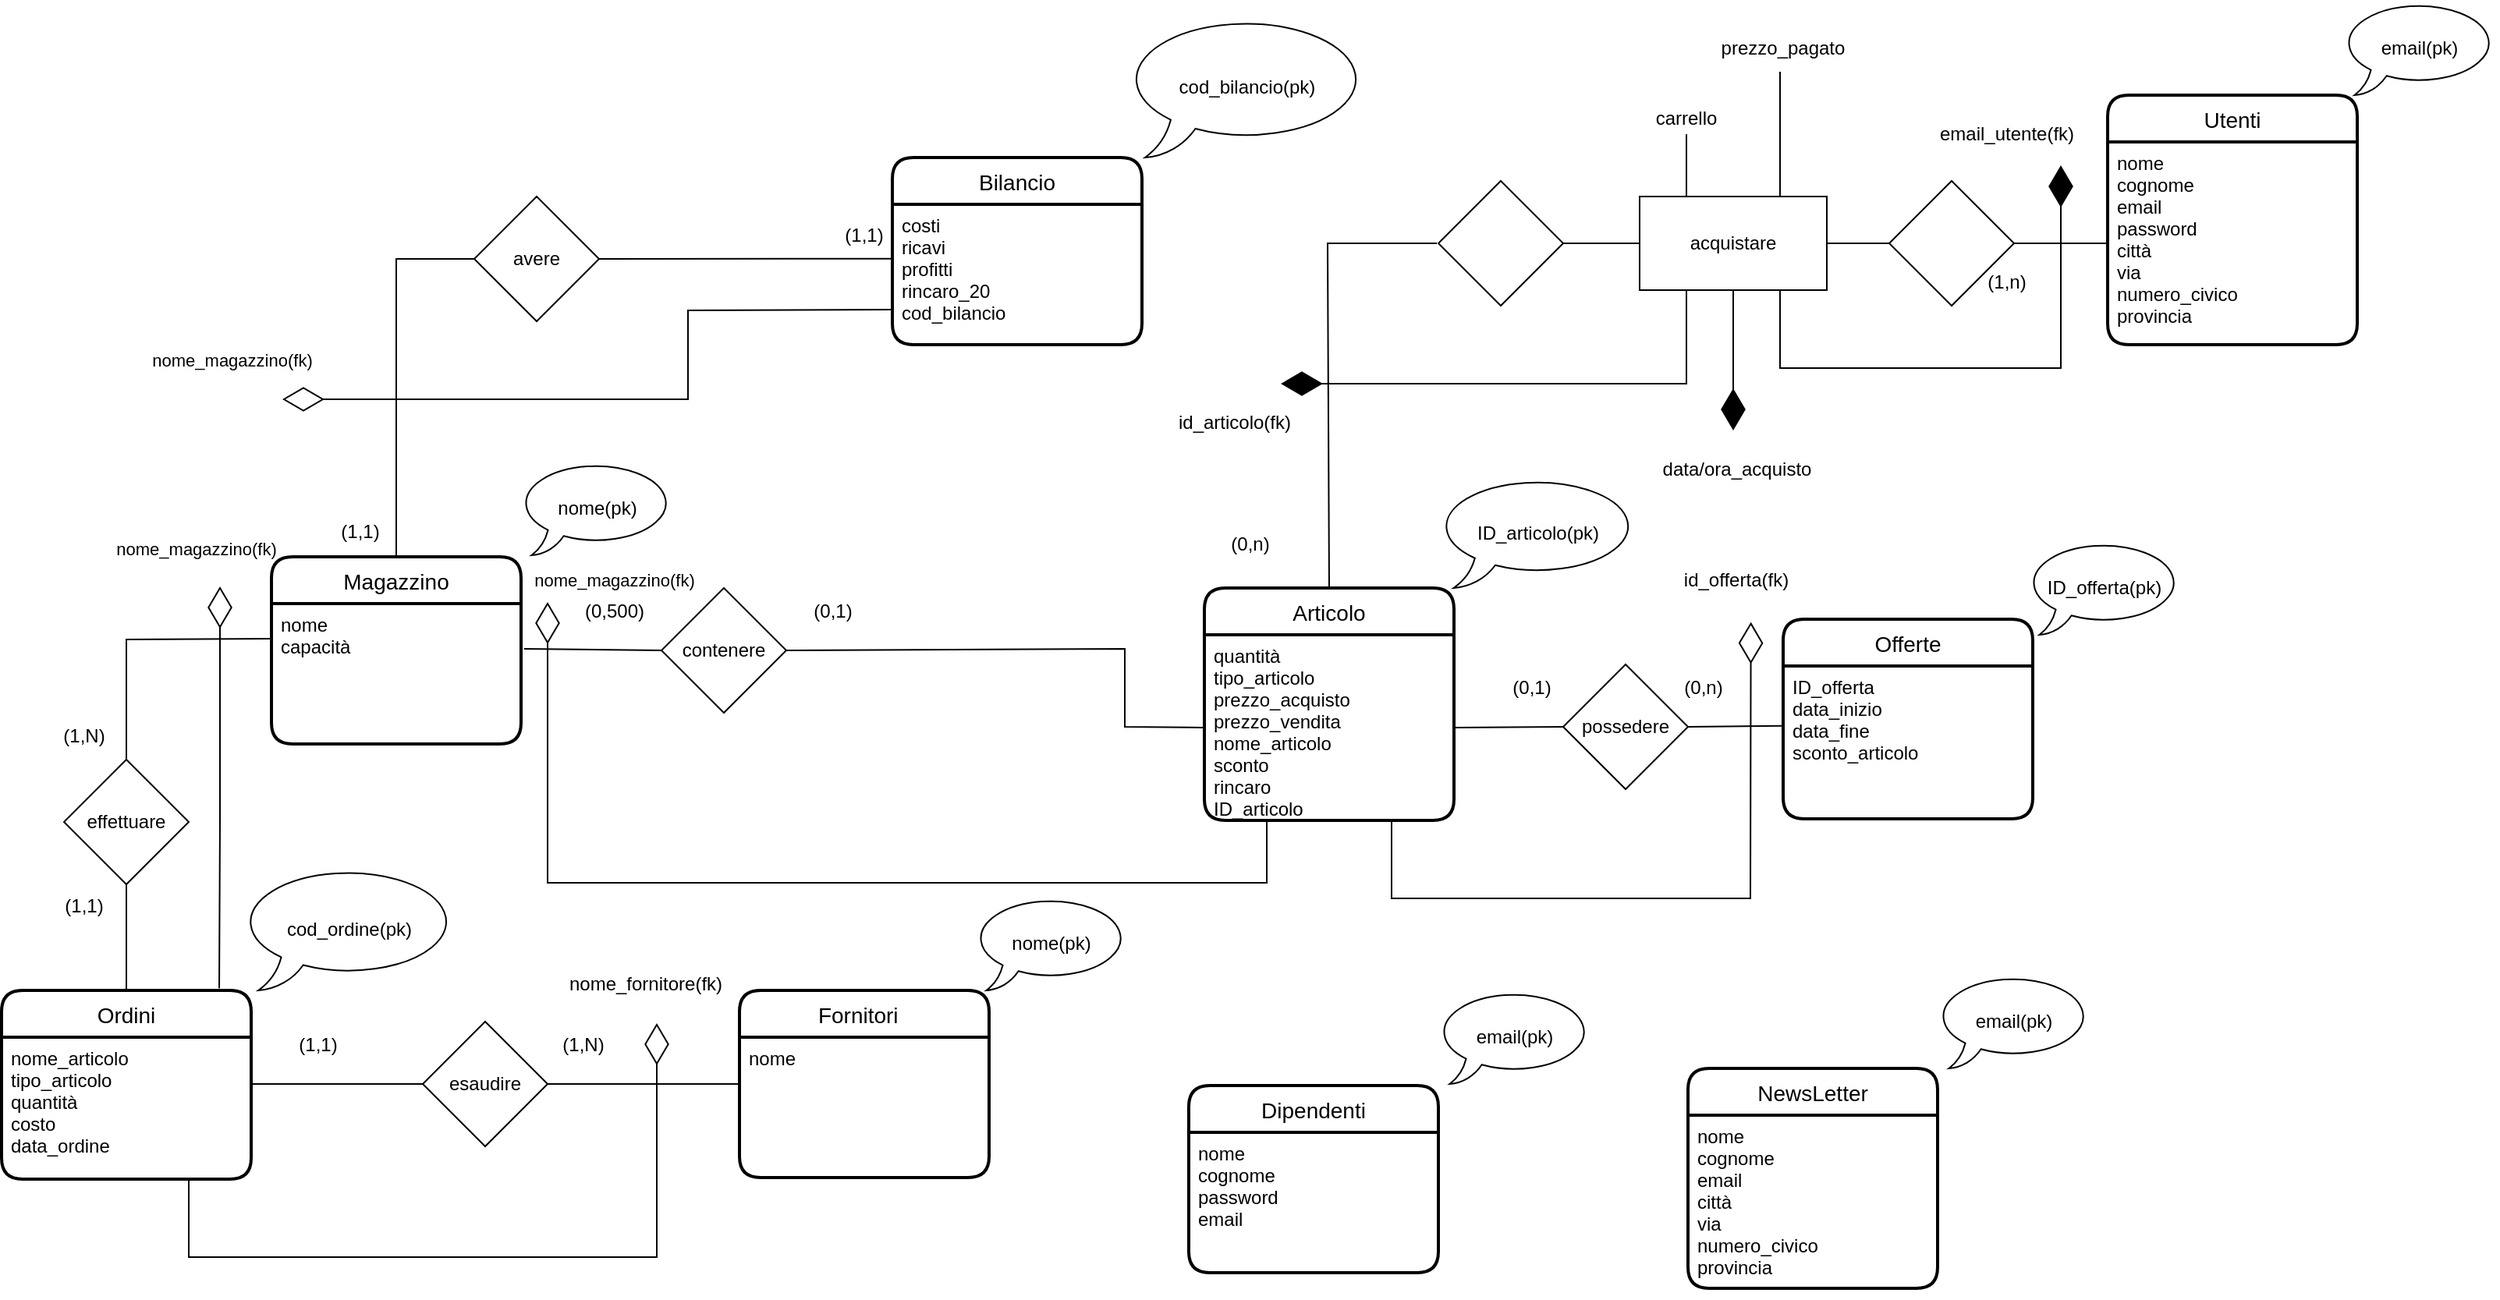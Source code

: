 <mxfile>
    <diagram name="Pagina-1" id="chKkPRjBdSX-aV4erDYl">
        <mxGraphModel dx="1375" dy="-193" grid="1" gridSize="10" guides="1" tooltips="1" connect="1" arrows="1" fold="1" page="1" pageScale="1" pageWidth="827" pageHeight="1169" math="0" shadow="0">
            <root>
                <mxCell id="0"/>
                <mxCell id="1" parent="0"/>
                <mxCell id="hy8gV9nIZ2Mti01YGrL4-5" value="(1,N)" style="text;html=1;strokeColor=none;fillColor=none;align=center;verticalAlign=middle;whiteSpace=wrap;rounded=0;" parent="1" vertex="1">
                    <mxGeometry x="693" y="1651" width="60" height="30" as="geometry"/>
                </mxCell>
                <mxCell id="hy8gV9nIZ2Mti01YGrL4-6" value="(1,1)" style="text;html=1;strokeColor=none;fillColor=none;align=center;verticalAlign=middle;whiteSpace=wrap;rounded=0;" parent="1" vertex="1">
                    <mxGeometry x="693" y="1760" width="60" height="30" as="geometry"/>
                </mxCell>
                <mxCell id="hy8gV9nIZ2Mti01YGrL4-7" value="(1,1)" style="text;html=1;strokeColor=none;fillColor=none;align=center;verticalAlign=middle;whiteSpace=wrap;rounded=0;" parent="1" vertex="1">
                    <mxGeometry x="870" y="1520" width="60" height="30" as="geometry"/>
                </mxCell>
                <mxCell id="hy8gV9nIZ2Mti01YGrL4-8" value="(1,1)" style="text;html=1;strokeColor=none;fillColor=none;align=center;verticalAlign=middle;whiteSpace=wrap;rounded=0;" parent="1" vertex="1">
                    <mxGeometry x="1193" y="1330" width="60" height="30" as="geometry"/>
                </mxCell>
                <mxCell id="hy8gV9nIZ2Mti01YGrL4-9" value="(0,500)" style="text;html=1;strokeColor=none;fillColor=none;align=center;verticalAlign=middle;whiteSpace=wrap;rounded=0;" parent="1" vertex="1">
                    <mxGeometry x="1033" y="1571" width="60" height="30" as="geometry"/>
                </mxCell>
                <mxCell id="hy8gV9nIZ2Mti01YGrL4-10" value="(0,1)" style="text;html=1;strokeColor=none;fillColor=none;align=center;verticalAlign=middle;whiteSpace=wrap;rounded=0;" parent="1" vertex="1">
                    <mxGeometry x="1173" y="1571" width="60" height="30" as="geometry"/>
                </mxCell>
                <mxCell id="hy8gV9nIZ2Mti01YGrL4-11" value="(1,1)" style="text;html=1;strokeColor=none;fillColor=none;align=center;verticalAlign=middle;whiteSpace=wrap;rounded=0;" parent="1" vertex="1">
                    <mxGeometry x="843" y="1849" width="60" height="30" as="geometry"/>
                </mxCell>
                <mxCell id="hy8gV9nIZ2Mti01YGrL4-12" value="(1,N)" style="text;html=1;strokeColor=none;fillColor=none;align=center;verticalAlign=middle;whiteSpace=wrap;rounded=0;" parent="1" vertex="1">
                    <mxGeometry x="1013" y="1849" width="60" height="30" as="geometry"/>
                </mxCell>
                <mxCell id="hy8gV9nIZ2Mti01YGrL4-13" value="Articolo" style="swimlane;childLayout=stackLayout;horizontal=1;startSize=30;horizontalStack=0;rounded=1;fontSize=14;fontStyle=0;strokeWidth=2;resizeParent=0;resizeLast=1;shadow=0;dashed=0;align=center;fillColor=default;" parent="1" vertex="1">
                    <mxGeometry x="1441" y="1571" width="160" height="149" as="geometry"/>
                </mxCell>
                <mxCell id="hy8gV9nIZ2Mti01YGrL4-14" value="quantità&#10;tipo_articolo&#10;prezzo_acquisto&#10;prezzo_vendita&#10;nome_articolo&#10;sconto&#10;rincaro&#10;ID_articolo" style="align=left;strokeColor=none;fillColor=none;spacingLeft=4;fontSize=12;verticalAlign=top;resizable=0;rotatable=0;part=1;" parent="hy8gV9nIZ2Mti01YGrL4-13" vertex="1">
                    <mxGeometry y="30" width="160" height="119" as="geometry"/>
                </mxCell>
                <mxCell id="hy8gV9nIZ2Mti01YGrL4-15" value="Bilancio" style="swimlane;childLayout=stackLayout;horizontal=1;startSize=30;horizontalStack=0;rounded=1;fontSize=14;fontStyle=0;strokeWidth=2;resizeParent=0;resizeLast=1;shadow=0;dashed=0;align=center;fillColor=default;" parent="1" vertex="1">
                    <mxGeometry x="1241" y="1295" width="160" height="120" as="geometry"/>
                </mxCell>
                <mxCell id="hy8gV9nIZ2Mti01YGrL4-16" value="costi&#10;ricavi&#10;profitti&#10;rincaro_20&#10;cod_bilancio" style="align=left;strokeColor=none;fillColor=none;spacingLeft=4;fontSize=12;verticalAlign=top;resizable=0;rotatable=0;part=1;" parent="hy8gV9nIZ2Mti01YGrL4-15" vertex="1">
                    <mxGeometry y="30" width="160" height="90" as="geometry"/>
                </mxCell>
                <mxCell id="hy8gV9nIZ2Mti01YGrL4-17" value="Fornitori  " style="swimlane;childLayout=stackLayout;horizontal=1;startSize=30;horizontalStack=0;rounded=1;fontSize=14;fontStyle=0;strokeWidth=2;resizeParent=0;resizeLast=1;shadow=0;dashed=0;align=center;fillColor=default;" parent="1" vertex="1">
                    <mxGeometry x="1143" y="1829" width="160" height="120" as="geometry"/>
                </mxCell>
                <mxCell id="hy8gV9nIZ2Mti01YGrL4-18" value="nome&#10;" style="align=left;strokeColor=none;fillColor=none;spacingLeft=4;fontSize=12;verticalAlign=top;resizable=0;rotatable=0;part=1;" parent="hy8gV9nIZ2Mti01YGrL4-17" vertex="1">
                    <mxGeometry y="30" width="160" height="90" as="geometry"/>
                </mxCell>
                <mxCell id="hy8gV9nIZ2Mti01YGrL4-19" value="Ordini" style="swimlane;childLayout=stackLayout;horizontal=1;startSize=30;horizontalStack=0;rounded=1;fontSize=14;fontStyle=0;strokeWidth=2;resizeParent=0;resizeLast=1;shadow=0;dashed=0;align=center;fillColor=default;" parent="1" vertex="1">
                    <mxGeometry x="670" y="1829" width="160" height="121" as="geometry"/>
                </mxCell>
                <mxCell id="hy8gV9nIZ2Mti01YGrL4-20" value="nome_articolo&#10;tipo_articolo&#10;quantità&#10;costo&#10;data_ordine" style="align=left;strokeColor=none;fillColor=none;spacingLeft=4;fontSize=12;verticalAlign=top;resizable=0;rotatable=0;part=1;" parent="hy8gV9nIZ2Mti01YGrL4-19" vertex="1">
                    <mxGeometry y="30" width="160" height="91" as="geometry"/>
                </mxCell>
                <mxCell id="hy8gV9nIZ2Mti01YGrL4-21" value="Magazzino" style="swimlane;childLayout=stackLayout;horizontal=1;startSize=30;horizontalStack=0;rounded=1;fontSize=14;fontStyle=0;strokeWidth=2;resizeParent=0;resizeLast=1;shadow=0;dashed=0;align=center;fillColor=default;" parent="1" vertex="1">
                    <mxGeometry x="843" y="1551" width="160" height="120" as="geometry"/>
                </mxCell>
                <mxCell id="hy8gV9nIZ2Mti01YGrL4-22" value="nome&#10;capacità&#10;&#10;" style="align=left;strokeColor=none;fillColor=none;spacingLeft=4;fontSize=12;verticalAlign=top;resizable=0;rotatable=0;part=1;" parent="hy8gV9nIZ2Mti01YGrL4-21" vertex="1">
                    <mxGeometry y="30" width="160" height="90" as="geometry"/>
                </mxCell>
                <mxCell id="hy8gV9nIZ2Mti01YGrL4-23" value="Offerte" style="swimlane;childLayout=stackLayout;horizontal=1;startSize=30;horizontalStack=0;rounded=1;fontSize=14;fontStyle=0;strokeWidth=2;resizeParent=0;resizeLast=1;shadow=0;dashed=0;align=center;fillColor=default;" parent="1" vertex="1">
                    <mxGeometry x="1812" y="1591" width="160" height="128" as="geometry"/>
                </mxCell>
                <mxCell id="hy8gV9nIZ2Mti01YGrL4-24" value="ID_offerta&#10;data_inizio&#10;data_fine&#10;sconto_articolo" style="align=left;strokeColor=none;fillColor=none;spacingLeft=4;fontSize=12;verticalAlign=top;resizable=0;rotatable=0;part=1;" parent="hy8gV9nIZ2Mti01YGrL4-23" vertex="1">
                    <mxGeometry y="30" width="160" height="98" as="geometry"/>
                </mxCell>
                <mxCell id="hy8gV9nIZ2Mti01YGrL4-25" value="" style="endArrow=none;html=1;rounded=0;exitX=0.5;exitY=0;exitDx=0;exitDy=0;entryX=0;entryY=0.5;entryDx=0;entryDy=0;" parent="1" source="hy8gV9nIZ2Mti01YGrL4-21" edge="1">
                    <mxGeometry width="50" height="50" relative="1" as="geometry">
                        <mxPoint x="813" y="1410" as="sourcePoint"/>
                        <mxPoint x="973" y="1360" as="targetPoint"/>
                        <Array as="points">
                            <mxPoint x="923" y="1360"/>
                        </Array>
                    </mxGeometry>
                </mxCell>
                <mxCell id="hy8gV9nIZ2Mti01YGrL4-26" value="" style="endArrow=none;html=1;rounded=0;entryX=1;entryY=0.5;entryDx=0;entryDy=0;exitX=0.003;exitY=0.387;exitDx=0;exitDy=0;exitPerimeter=0;" parent="1" source="hy8gV9nIZ2Mti01YGrL4-16" edge="1">
                    <mxGeometry width="50" height="50" relative="1" as="geometry">
                        <mxPoint x="1313" y="1360" as="sourcePoint"/>
                        <mxPoint x="1053" y="1360" as="targetPoint"/>
                    </mxGeometry>
                </mxCell>
                <mxCell id="hy8gV9nIZ2Mti01YGrL4-27" value="" style="endArrow=none;html=1;rounded=0;entryX=0;entryY=0.5;entryDx=0;entryDy=0;" parent="1" edge="1">
                    <mxGeometry width="50" height="50" relative="1" as="geometry">
                        <mxPoint x="1005" y="1610" as="sourcePoint"/>
                        <mxPoint x="1093" y="1611" as="targetPoint"/>
                    </mxGeometry>
                </mxCell>
                <mxCell id="hy8gV9nIZ2Mti01YGrL4-28" value="" style="endArrow=none;html=1;rounded=0;exitX=1;exitY=0.5;exitDx=0;exitDy=0;entryX=0;entryY=0.5;entryDx=0;entryDy=0;" parent="1" target="hy8gV9nIZ2Mti01YGrL4-14" edge="1">
                    <mxGeometry width="50" height="50" relative="1" as="geometry">
                        <mxPoint x="1173" y="1611" as="sourcePoint"/>
                        <mxPoint x="1280" y="1610" as="targetPoint"/>
                        <Array as="points">
                            <mxPoint x="1390" y="1610"/>
                            <mxPoint x="1390" y="1660"/>
                        </Array>
                    </mxGeometry>
                </mxCell>
                <mxCell id="hy8gV9nIZ2Mti01YGrL4-29" value="" style="endArrow=none;html=1;rounded=0;exitX=0.5;exitY=0;exitDx=0;exitDy=0;entryX=0;entryY=0.25;entryDx=0;entryDy=0;" parent="1" source="3_dSQw0I0jruCnZHfTlT-2" target="hy8gV9nIZ2Mti01YGrL4-22" edge="1">
                    <mxGeometry width="50" height="50" relative="1" as="geometry">
                        <mxPoint x="853" y="1450" as="sourcePoint"/>
                        <mxPoint x="903" y="1400" as="targetPoint"/>
                        <Array as="points">
                            <mxPoint x="750" y="1604"/>
                        </Array>
                    </mxGeometry>
                </mxCell>
                <mxCell id="hy8gV9nIZ2Mti01YGrL4-31" value="" style="endArrow=none;html=1;rounded=0;exitX=0.5;exitY=1;exitDx=0;exitDy=0;entryX=0.5;entryY=0;entryDx=0;entryDy=0;" parent="1" target="hy8gV9nIZ2Mti01YGrL4-19" edge="1">
                    <mxGeometry width="50" height="50" relative="1" as="geometry">
                        <mxPoint x="750" y="1760" as="sourcePoint"/>
                        <mxPoint x="923" y="1420" as="targetPoint"/>
                    </mxGeometry>
                </mxCell>
                <mxCell id="hy8gV9nIZ2Mti01YGrL4-32" value="" style="endArrow=none;html=1;rounded=0;exitX=1;exitY=0.5;exitDx=0;exitDy=0;entryX=0;entryY=0.5;entryDx=0;entryDy=0;" parent="1" source="3_dSQw0I0jruCnZHfTlT-3" target="hy8gV9nIZ2Mti01YGrL4-17" edge="1">
                    <mxGeometry width="50" height="50" relative="1" as="geometry">
                        <mxPoint x="1023" y="1889" as="sourcePoint"/>
                        <mxPoint x="1123" y="1890" as="targetPoint"/>
                    </mxGeometry>
                </mxCell>
                <mxCell id="hy8gV9nIZ2Mti01YGrL4-33" value="possedere" style="rhombus;whiteSpace=wrap;html=1;fillColor=default;" parent="1" vertex="1">
                    <mxGeometry x="1671" y="1620" width="80" height="80" as="geometry"/>
                </mxCell>
                <mxCell id="hy8gV9nIZ2Mti01YGrL4-34" value="" style="endArrow=none;html=1;rounded=0;exitX=1;exitY=0.5;exitDx=0;exitDy=0;entryX=-0.003;entryY=0.392;entryDx=0;entryDy=0;entryPerimeter=0;" parent="1" source="hy8gV9nIZ2Mti01YGrL4-33" target="hy8gV9nIZ2Mti01YGrL4-24" edge="1">
                    <mxGeometry width="50" height="50" relative="1" as="geometry">
                        <mxPoint x="1051" y="1540" as="sourcePoint"/>
                        <mxPoint x="1808" y="1660" as="targetPoint"/>
                    </mxGeometry>
                </mxCell>
                <mxCell id="hy8gV9nIZ2Mti01YGrL4-35" value="" style="endArrow=none;html=1;rounded=0;exitX=0;exitY=0.5;exitDx=0;exitDy=0;entryX=1;entryY=0.5;entryDx=0;entryDy=0;" parent="1" source="hy8gV9nIZ2Mti01YGrL4-33" target="hy8gV9nIZ2Mti01YGrL4-14" edge="1">
                    <mxGeometry width="50" height="50" relative="1" as="geometry">
                        <mxPoint x="1668" y="1660" as="sourcePoint"/>
                        <mxPoint x="1638" y="1660" as="targetPoint"/>
                    </mxGeometry>
                </mxCell>
                <mxCell id="hy8gV9nIZ2Mti01YGrL4-36" value="(0,n)" style="text;html=1;strokeColor=none;fillColor=none;align=center;verticalAlign=middle;whiteSpace=wrap;rounded=0;" parent="1" vertex="1">
                    <mxGeometry x="1731" y="1620" width="60" height="30" as="geometry"/>
                </mxCell>
                <mxCell id="hy8gV9nIZ2Mti01YGrL4-37" value="(0,1)" style="text;html=1;strokeColor=none;fillColor=none;align=center;verticalAlign=middle;whiteSpace=wrap;rounded=0;" parent="1" vertex="1">
                    <mxGeometry x="1621" y="1620" width="60" height="30" as="geometry"/>
                </mxCell>
                <mxCell id="hy8gV9nIZ2Mti01YGrL4-38" value="nome(pk)" style="whiteSpace=wrap;html=1;shape=mxgraph.basic.oval_callout" parent="1" vertex="1">
                    <mxGeometry x="1001.5" y="1490" width="100" height="60" as="geometry"/>
                </mxCell>
                <mxCell id="hy8gV9nIZ2Mti01YGrL4-39" value="cod_ordine(pk)" style="whiteSpace=wrap;html=1;shape=mxgraph.basic.oval_callout" parent="1" vertex="1">
                    <mxGeometry x="823" y="1750" width="140" height="79" as="geometry"/>
                </mxCell>
                <mxCell id="hy8gV9nIZ2Mti01YGrL4-40" value="nome(pk)" style="whiteSpace=wrap;html=1;shape=mxgraph.basic.oval_callout" parent="1" vertex="1">
                    <mxGeometry x="1293" y="1769" width="100" height="60" as="geometry"/>
                </mxCell>
                <mxCell id="hy8gV9nIZ2Mti01YGrL4-41" value="ID_offerta(pk)" style="whiteSpace=wrap;html=1;shape=mxgraph.basic.oval_callout" parent="1" vertex="1">
                    <mxGeometry x="1968" y="1541" width="100" height="60" as="geometry"/>
                </mxCell>
                <mxCell id="hy8gV9nIZ2Mti01YGrL4-42" value="ID_articolo(pk)" style="whiteSpace=wrap;html=1;shape=mxgraph.basic.oval_callout" parent="1" vertex="1">
                    <mxGeometry x="1590" y="1500" width="130" height="71" as="geometry"/>
                </mxCell>
                <mxCell id="hy8gV9nIZ2Mti01YGrL4-43" value="cod_bilancio(pk)" style="whiteSpace=wrap;html=1;shape=mxgraph.basic.oval_callout" parent="1" vertex="1">
                    <mxGeometry x="1390" y="1205" width="157" height="90" as="geometry"/>
                </mxCell>
                <mxCell id="hy8gV9nIZ2Mti01YGrL4-44" value="" style="endArrow=diamondThin;endFill=0;endSize=24;html=1;rounded=0;exitX=0;exitY=0.75;exitDx=0;exitDy=0;" parent="1" source="hy8gV9nIZ2Mti01YGrL4-16" edge="1">
                    <mxGeometry width="160" relative="1" as="geometry">
                        <mxPoint x="1040" y="1550" as="sourcePoint"/>
                        <mxPoint x="850" y="1450" as="targetPoint"/>
                        <Array as="points">
                            <mxPoint x="1110" y="1393"/>
                            <mxPoint x="1110" y="1450"/>
                        </Array>
                    </mxGeometry>
                </mxCell>
                <mxCell id="hy8gV9nIZ2Mti01YGrL4-46" value="" style="endArrow=diamondThin;endFill=0;endSize=24;html=1;rounded=0;exitX=0.75;exitY=1;exitDx=0;exitDy=0;" parent="1" source="hy8gV9nIZ2Mti01YGrL4-20" edge="1">
                    <mxGeometry width="160" relative="1" as="geometry">
                        <mxPoint x="800" y="1790" as="sourcePoint"/>
                        <mxPoint x="1090" y="1850" as="targetPoint"/>
                        <Array as="points">
                            <mxPoint x="790" y="2000"/>
                            <mxPoint x="1090" y="2000"/>
                        </Array>
                    </mxGeometry>
                </mxCell>
                <mxCell id="hy8gV9nIZ2Mti01YGrL4-48" value="" style="endArrow=none;html=1;rounded=0;entryX=0;entryY=0.5;entryDx=0;entryDy=0;exitX=1;exitY=0.33;exitDx=0;exitDy=0;exitPerimeter=0;" parent="1" source="hy8gV9nIZ2Mti01YGrL4-20" target="3_dSQw0I0jruCnZHfTlT-3" edge="1">
                    <mxGeometry width="50" height="50" relative="1" as="geometry">
                        <mxPoint x="1100" y="1680" as="sourcePoint"/>
                        <mxPoint x="943" y="1889" as="targetPoint"/>
                    </mxGeometry>
                </mxCell>
                <mxCell id="hy8gV9nIZ2Mti01YGrL4-49" value="nome_fornitore(fk)" style="text;html=1;strokeColor=none;fillColor=none;align=center;verticalAlign=middle;whiteSpace=wrap;rounded=0;" parent="1" vertex="1">
                    <mxGeometry x="1053" y="1810" width="60" height="30" as="geometry"/>
                </mxCell>
                <mxCell id="hy8gV9nIZ2Mti01YGrL4-50" value="" style="endArrow=diamondThin;endFill=0;endSize=24;html=1;rounded=0;exitX=0.25;exitY=1;exitDx=0;exitDy=0;" parent="1" source="hy8gV9nIZ2Mti01YGrL4-13" edge="1">
                    <mxGeometry width="160" relative="1" as="geometry">
                        <mxPoint x="973" y="1561" as="sourcePoint"/>
                        <mxPoint x="1020" y="1580" as="targetPoint"/>
                        <Array as="points">
                            <mxPoint x="1481" y="1760"/>
                            <mxPoint x="1020" y="1760"/>
                        </Array>
                    </mxGeometry>
                </mxCell>
                <mxCell id="hy8gV9nIZ2Mti01YGrL4-51" value="nome_magazzino(fk)" style="text;html=1;strokeColor=none;fillColor=none;align=center;verticalAlign=middle;whiteSpace=wrap;rounded=0;fontSize=11;" parent="1" vertex="1">
                    <mxGeometry x="1030.25" y="1561" width="65.5" height="9" as="geometry"/>
                </mxCell>
                <mxCell id="hy8gV9nIZ2Mti01YGrL4-54" value="" style="endArrow=diamondThin;endFill=0;endSize=24;html=1;rounded=0;exitX=0.872;exitY=-0.011;exitDx=0;exitDy=0;exitPerimeter=0;" parent="1" source="hy8gV9nIZ2Mti01YGrL4-19" edge="1">
                    <mxGeometry width="160" relative="1" as="geometry">
                        <mxPoint x="810" y="1820" as="sourcePoint"/>
                        <mxPoint x="810" y="1570" as="targetPoint"/>
                        <Array as="points">
                            <mxPoint x="810" y="1720"/>
                        </Array>
                    </mxGeometry>
                </mxCell>
                <mxCell id="hy8gV9nIZ2Mti01YGrL4-56" value="nome_magazzino(fk)" style="text;html=1;strokeColor=none;fillColor=none;align=center;verticalAlign=middle;whiteSpace=wrap;rounded=0;fontSize=11;" parent="1" vertex="1">
                    <mxGeometry x="770" y="1531" width="50" height="30" as="geometry"/>
                </mxCell>
                <mxCell id="hy8gV9nIZ2Mti01YGrL4-58" value="" style="endArrow=diamondThin;endFill=0;endSize=24;html=1;rounded=0;exitX=0.75;exitY=1;exitDx=0;exitDy=0;entryX=0.672;entryY=1.061;entryDx=0;entryDy=0;entryPerimeter=0;" parent="1" source="hy8gV9nIZ2Mti01YGrL4-13" edge="1">
                    <mxGeometry width="160" relative="1" as="geometry">
                        <mxPoint x="1658" y="1830" as="sourcePoint"/>
                        <mxPoint x="1791.32" y="1592.83" as="targetPoint"/>
                        <Array as="points">
                            <mxPoint x="1561" y="1770"/>
                            <mxPoint x="1791" y="1770"/>
                        </Array>
                    </mxGeometry>
                </mxCell>
                <mxCell id="hy8gV9nIZ2Mti01YGrL4-60" value="id_offerta(fk)" style="text;html=1;strokeColor=none;fillColor=none;align=center;verticalAlign=middle;whiteSpace=wrap;rounded=0;" parent="1" vertex="1">
                    <mxGeometry x="1752" y="1551" width="60" height="30" as="geometry"/>
                </mxCell>
                <mxCell id="hy8gV9nIZ2Mti01YGrL4-65" value="Dipendenti" style="swimlane;childLayout=stackLayout;horizontal=1;startSize=30;horizontalStack=0;rounded=1;fontSize=14;fontStyle=0;strokeWidth=2;resizeParent=0;resizeLast=1;shadow=0;dashed=0;align=center;fillColor=default;" parent="1" vertex="1">
                    <mxGeometry x="1431" y="1890" width="160" height="120" as="geometry"/>
                </mxCell>
                <mxCell id="hy8gV9nIZ2Mti01YGrL4-66" value="nome&#10;cognome&#10;password &#10;email&#10;" style="align=left;strokeColor=none;fillColor=none;spacingLeft=4;fontSize=12;verticalAlign=top;resizable=0;rotatable=0;part=1;" parent="hy8gV9nIZ2Mti01YGrL4-65" vertex="1">
                    <mxGeometry y="30" width="160" height="90" as="geometry"/>
                </mxCell>
                <mxCell id="hy8gV9nIZ2Mti01YGrL4-67" value="Utenti" style="swimlane;childLayout=stackLayout;horizontal=1;startSize=30;horizontalStack=0;rounded=1;fontSize=14;fontStyle=0;strokeWidth=2;resizeParent=0;resizeLast=1;shadow=0;dashed=0;align=center;fillColor=default;" parent="1" vertex="1">
                    <mxGeometry x="2020" y="1255" width="160" height="160" as="geometry"/>
                </mxCell>
                <mxCell id="hy8gV9nIZ2Mti01YGrL4-68" value="nome&#10;cognome&#10;email&#10;password&#10;città&#10;via &#10;numero_civico&#10;provincia" style="align=left;strokeColor=none;fillColor=none;spacingLeft=4;fontSize=12;verticalAlign=top;resizable=0;rotatable=0;part=1;" parent="hy8gV9nIZ2Mti01YGrL4-67" vertex="1">
                    <mxGeometry y="30" width="160" height="130" as="geometry"/>
                </mxCell>
                <mxCell id="hy8gV9nIZ2Mti01YGrL4-69" value="acquistare" style="rounded=0;whiteSpace=wrap;html=1;" parent="1" vertex="1">
                    <mxGeometry x="1720" y="1320" width="120" height="60" as="geometry"/>
                </mxCell>
                <mxCell id="hy8gV9nIZ2Mti01YGrL4-72" value="" style="endArrow=none;html=1;rounded=0;exitX=1;exitY=0.5;exitDx=0;exitDy=0;entryX=0;entryY=0.5;entryDx=0;entryDy=0;" parent="1" target="hy8gV9nIZ2Mti01YGrL4-69" edge="1">
                    <mxGeometry relative="1" as="geometry">
                        <mxPoint x="1670" y="1350" as="sourcePoint"/>
                        <mxPoint x="1911" y="1450" as="targetPoint"/>
                    </mxGeometry>
                </mxCell>
                <mxCell id="hy8gV9nIZ2Mti01YGrL4-73" value="" style="endArrow=none;html=1;rounded=0;exitX=1;exitY=0.5;exitDx=0;exitDy=0;entryX=0;entryY=0.5;entryDx=0;entryDy=0;" parent="1" source="hy8gV9nIZ2Mti01YGrL4-69" edge="1">
                    <mxGeometry relative="1" as="geometry">
                        <mxPoint x="1830" y="1425" as="sourcePoint"/>
                        <mxPoint x="1880" y="1350" as="targetPoint"/>
                    </mxGeometry>
                </mxCell>
                <mxCell id="hy8gV9nIZ2Mti01YGrL4-74" value="" style="endArrow=none;html=1;rounded=0;exitX=1;exitY=0.5;exitDx=0;exitDy=0;entryX=0;entryY=0.5;entryDx=0;entryDy=0;" parent="1" target="hy8gV9nIZ2Mti01YGrL4-68" edge="1">
                    <mxGeometry relative="1" as="geometry">
                        <mxPoint x="1960" y="1350" as="sourcePoint"/>
                        <mxPoint x="2000" y="1410" as="targetPoint"/>
                    </mxGeometry>
                </mxCell>
                <mxCell id="hy8gV9nIZ2Mti01YGrL4-75" value="" style="endArrow=none;html=1;rounded=0;exitX=0;exitY=0.5;exitDx=0;exitDy=0;entryX=0.5;entryY=0;entryDx=0;entryDy=0;" parent="1" target="hy8gV9nIZ2Mti01YGrL4-13" edge="1">
                    <mxGeometry relative="1" as="geometry">
                        <mxPoint x="1590" y="1350" as="sourcePoint"/>
                        <mxPoint x="1750" y="1380" as="targetPoint"/>
                        <Array as="points">
                            <mxPoint x="1520" y="1350"/>
                        </Array>
                    </mxGeometry>
                </mxCell>
                <mxCell id="hy8gV9nIZ2Mti01YGrL4-79" value="id_articolo(fk)" style="text;html=1;align=center;verticalAlign=middle;resizable=0;points=[];autosize=1;strokeColor=none;fillColor=none;" parent="1" vertex="1">
                    <mxGeometry x="1410" y="1450" width="100" height="30" as="geometry"/>
                </mxCell>
                <mxCell id="hy8gV9nIZ2Mti01YGrL4-81" value="email_utente(fk)" style="text;html=1;align=center;verticalAlign=middle;resizable=0;points=[];autosize=1;strokeColor=none;fillColor=none;" parent="1" vertex="1">
                    <mxGeometry x="1900" y="1265" width="110" height="30" as="geometry"/>
                </mxCell>
                <mxCell id="hy8gV9nIZ2Mti01YGrL4-83" value="data/ora_acquisto" style="text;html=1;align=center;verticalAlign=middle;resizable=0;points=[];autosize=1;strokeColor=none;fillColor=none;" parent="1" vertex="1">
                    <mxGeometry x="1722" y="1480" width="120" height="30" as="geometry"/>
                </mxCell>
                <mxCell id="hy8gV9nIZ2Mti01YGrL4-84" value="email(pk)" style="whiteSpace=wrap;html=1;shape=mxgraph.basic.oval_callout" parent="1" vertex="1">
                    <mxGeometry x="2170" y="1195" width="100" height="60" as="geometry"/>
                </mxCell>
                <mxCell id="hy8gV9nIZ2Mti01YGrL4-85" value="(0,n)" style="text;html=1;align=center;verticalAlign=middle;resizable=0;points=[];autosize=1;strokeColor=none;fillColor=none;" parent="1" vertex="1">
                    <mxGeometry x="1445" y="1528" width="50" height="30" as="geometry"/>
                </mxCell>
                <mxCell id="hy8gV9nIZ2Mti01YGrL4-86" value="(1,n)" style="text;html=1;align=center;verticalAlign=middle;resizable=0;points=[];autosize=1;strokeColor=none;fillColor=none;" parent="1" vertex="1">
                    <mxGeometry x="1930" y="1360" width="50" height="30" as="geometry"/>
                </mxCell>
                <mxCell id="vG97z-apLHEhsJCy16BL-4" value="" style="rhombus;whiteSpace=wrap;html=1;" parent="1" vertex="1">
                    <mxGeometry x="1591" y="1310" width="80" height="80" as="geometry"/>
                </mxCell>
                <mxCell id="vG97z-apLHEhsJCy16BL-5" value="" style="rhombus;whiteSpace=wrap;html=1;" parent="1" vertex="1">
                    <mxGeometry x="1880" y="1310" width="80" height="80" as="geometry"/>
                </mxCell>
                <mxCell id="vG97z-apLHEhsJCy16BL-7" value="" style="endArrow=diamondThin;endFill=1;endSize=24;html=1;rounded=0;exitX=0.75;exitY=1;exitDx=0;exitDy=0;" parent="1" source="hy8gV9nIZ2Mti01YGrL4-69" edge="1">
                    <mxGeometry width="160" relative="1" as="geometry">
                        <mxPoint x="1812" y="1440" as="sourcePoint"/>
                        <mxPoint x="1990" y="1300" as="targetPoint"/>
                        <Array as="points">
                            <mxPoint x="1810" y="1430"/>
                            <mxPoint x="1990" y="1430"/>
                        </Array>
                    </mxGeometry>
                </mxCell>
                <mxCell id="vG97z-apLHEhsJCy16BL-8" value="" style="endArrow=diamondThin;endFill=1;endSize=24;html=1;rounded=0;exitX=0.25;exitY=1;exitDx=0;exitDy=0;" parent="1" source="hy8gV9nIZ2Mti01YGrL4-69" edge="1">
                    <mxGeometry width="160" relative="1" as="geometry">
                        <mxPoint x="1681" y="1440" as="sourcePoint"/>
                        <mxPoint x="1490" y="1440" as="targetPoint"/>
                        <Array as="points">
                            <mxPoint x="1750" y="1440"/>
                        </Array>
                    </mxGeometry>
                </mxCell>
                <mxCell id="vG97z-apLHEhsJCy16BL-9" value="" style="endArrow=diamondThin;endFill=1;endSize=24;html=1;rounded=0;exitX=0.5;exitY=1;exitDx=0;exitDy=0;" parent="1" source="hy8gV9nIZ2Mti01YGrL4-69" edge="1">
                    <mxGeometry width="160" relative="1" as="geometry">
                        <mxPoint x="1850" y="1470" as="sourcePoint"/>
                        <mxPoint x="1780" y="1470" as="targetPoint"/>
                    </mxGeometry>
                </mxCell>
                <mxCell id="vG97z-apLHEhsJCy16BL-12" value="contenere" style="rhombus;whiteSpace=wrap;html=1;" parent="1" vertex="1">
                    <mxGeometry x="1093" y="1571" width="80" height="80" as="geometry"/>
                </mxCell>
                <mxCell id="3_dSQw0I0jruCnZHfTlT-1" value="avere" style="rhombus;whiteSpace=wrap;html=1;" parent="1" vertex="1">
                    <mxGeometry x="973" y="1320" width="80" height="80" as="geometry"/>
                </mxCell>
                <mxCell id="3_dSQw0I0jruCnZHfTlT-2" value="effettuare" style="rhombus;whiteSpace=wrap;html=1;" parent="1" vertex="1">
                    <mxGeometry x="710" y="1681" width="80" height="80" as="geometry"/>
                </mxCell>
                <mxCell id="3_dSQw0I0jruCnZHfTlT-3" value="esaudire" style="rhombus;whiteSpace=wrap;html=1;" parent="1" vertex="1">
                    <mxGeometry x="940" y="1849" width="80" height="80" as="geometry"/>
                </mxCell>
                <mxCell id="3_dSQw0I0jruCnZHfTlT-4" value="NewsLetter" style="swimlane;childLayout=stackLayout;horizontal=1;startSize=30;horizontalStack=0;rounded=1;fontSize=14;fontStyle=0;strokeWidth=2;resizeParent=0;resizeLast=1;shadow=0;dashed=0;align=center;fillColor=default;" parent="1" vertex="1">
                    <mxGeometry x="1751" y="1879" width="160" height="141" as="geometry"/>
                </mxCell>
                <mxCell id="3_dSQw0I0jruCnZHfTlT-5" value="nome&#10;cognome&#10;email&#10;città&#10;via &#10;numero_civico&#10;provincia" style="align=left;strokeColor=none;fillColor=none;spacingLeft=4;fontSize=12;verticalAlign=top;resizable=0;rotatable=0;part=1;" parent="3_dSQw0I0jruCnZHfTlT-4" vertex="1">
                    <mxGeometry y="30" width="160" height="111" as="geometry"/>
                </mxCell>
                <mxCell id="3_dSQw0I0jruCnZHfTlT-6" value="email(pk)" style="whiteSpace=wrap;html=1;shape=mxgraph.basic.oval_callout" parent="1" vertex="1">
                    <mxGeometry x="1590" y="1829" width="100" height="60" as="geometry"/>
                </mxCell>
                <mxCell id="3_dSQw0I0jruCnZHfTlT-7" value="email(pk)" style="whiteSpace=wrap;html=1;shape=mxgraph.basic.oval_callout" parent="1" vertex="1">
                    <mxGeometry x="1910" y="1819" width="100" height="60" as="geometry"/>
                </mxCell>
                <mxCell id="zJMapHXmMIxkh6nQrDd9-1" value="nome_magazzino(fk)" style="text;html=1;strokeColor=none;fillColor=none;align=center;verticalAlign=middle;whiteSpace=wrap;rounded=0;fontSize=11;" parent="1" vertex="1">
                    <mxGeometry x="793" y="1410" width="50" height="30" as="geometry"/>
                </mxCell>
                <mxCell id="2" value="" style="endArrow=none;html=1;entryX=0.25;entryY=0;entryDx=0;entryDy=0;" edge="1" parent="1" target="hy8gV9nIZ2Mti01YGrL4-69">
                    <mxGeometry width="50" height="50" relative="1" as="geometry">
                        <mxPoint x="1750" y="1280" as="sourcePoint"/>
                        <mxPoint x="1790" y="1240" as="targetPoint"/>
                    </mxGeometry>
                </mxCell>
                <mxCell id="3" value="carrello" style="text;html=1;strokeColor=none;fillColor=none;align=center;verticalAlign=middle;whiteSpace=wrap;rounded=0;" vertex="1" parent="1">
                    <mxGeometry x="1720" y="1255" width="60" height="30" as="geometry"/>
                </mxCell>
                <mxCell id="4" value="" style="endArrow=none;html=1;exitX=0.75;exitY=0;exitDx=0;exitDy=0;" edge="1" parent="1" source="hy8gV9nIZ2Mti01YGrL4-69">
                    <mxGeometry width="50" height="50" relative="1" as="geometry">
                        <mxPoint x="1820" y="1290" as="sourcePoint"/>
                        <mxPoint x="1810" y="1240" as="targetPoint"/>
                    </mxGeometry>
                </mxCell>
                <mxCell id="5" value="prezzo_pagato" style="text;html=1;strokeColor=none;fillColor=none;align=center;verticalAlign=middle;whiteSpace=wrap;rounded=0;" vertex="1" parent="1">
                    <mxGeometry x="1782" y="1210" width="60" height="30" as="geometry"/>
                </mxCell>
            </root>
        </mxGraphModel>
    </diagram>
</mxfile>
